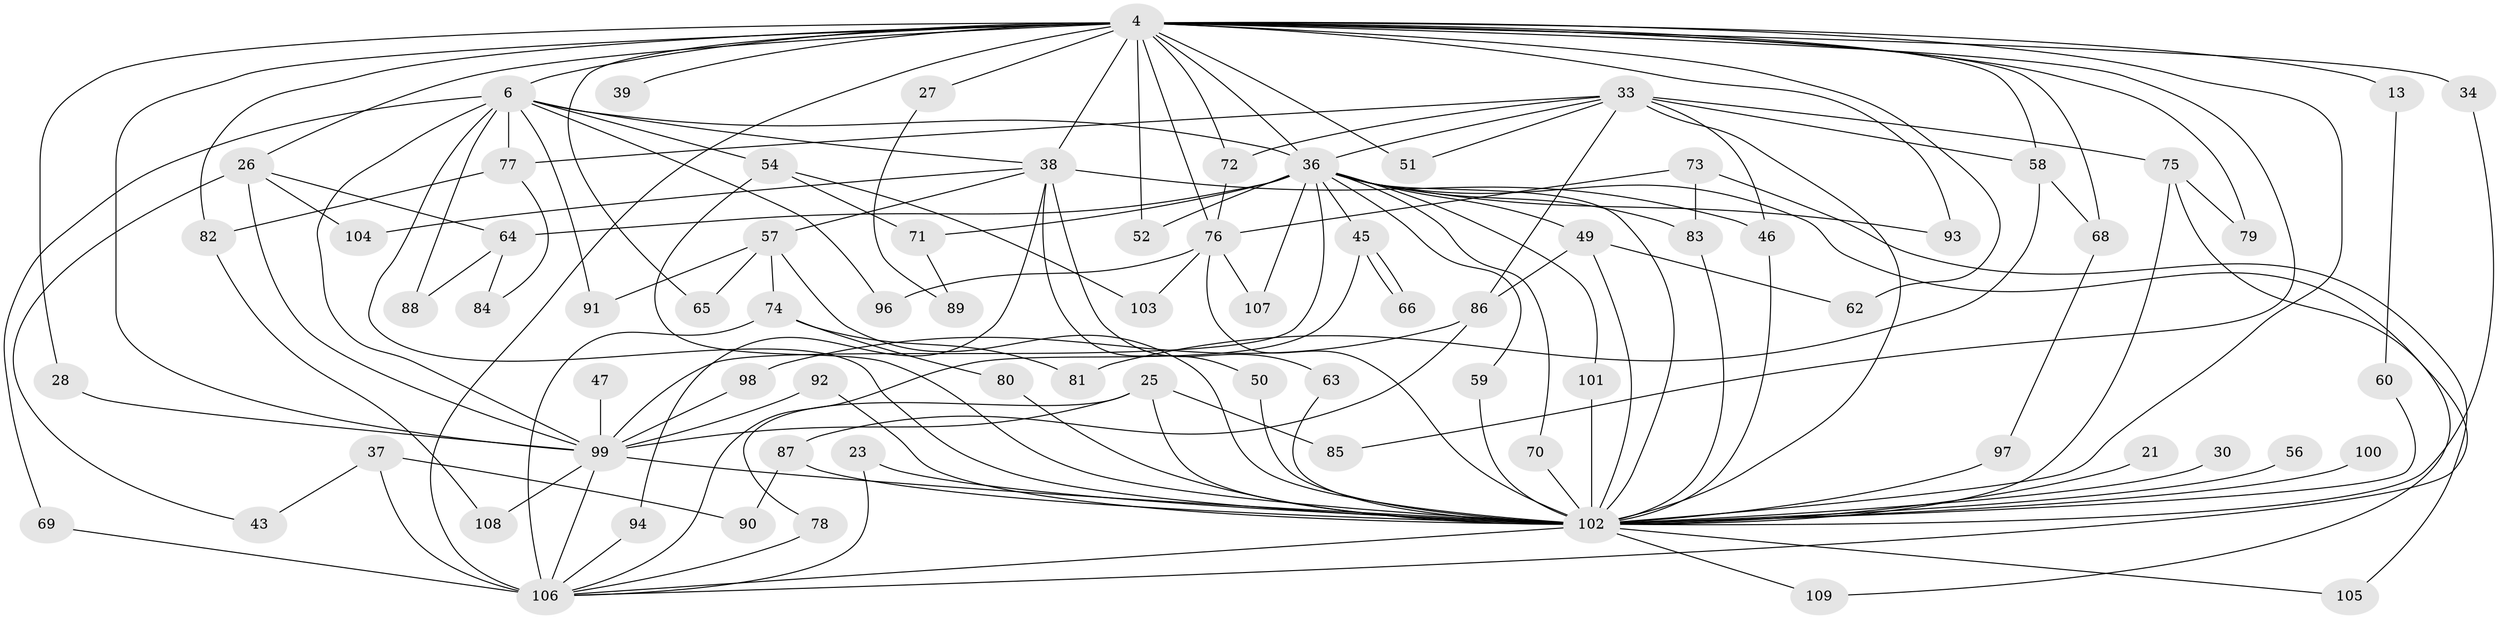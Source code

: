 // original degree distribution, {12: 0.009174311926605505, 17: 0.01834862385321101, 20: 0.009174311926605505, 32: 0.009174311926605505, 26: 0.009174311926605505, 16: 0.009174311926605505, 25: 0.009174311926605505, 15: 0.009174311926605505, 14: 0.009174311926605505, 3: 0.1743119266055046, 8: 0.027522935779816515, 4: 0.11009174311926606, 6: 0.03669724770642202, 5: 0.03669724770642202, 7: 0.009174311926605505, 2: 0.5137614678899083}
// Generated by graph-tools (version 1.1) at 2025/47/03/04/25 21:47:28]
// undirected, 76 vertices, 147 edges
graph export_dot {
graph [start="1"]
  node [color=gray90,style=filled];
  4 [super="+3"];
  6 [super="+1"];
  13;
  21;
  23;
  25;
  26;
  27;
  28;
  30;
  33 [super="+16"];
  34;
  36 [super="+11+7"];
  37;
  38 [super="+31"];
  39;
  43;
  45;
  46;
  47;
  49;
  50;
  51;
  52;
  54 [super="+22"];
  56;
  57;
  58 [super="+55"];
  59;
  60;
  62;
  63;
  64;
  65;
  66;
  68 [super="+61"];
  69;
  70;
  71;
  72 [super="+48"];
  73;
  74;
  75 [super="+35"];
  76 [super="+17"];
  77 [super="+41"];
  78;
  79;
  80;
  81;
  82;
  83 [super="+24"];
  84;
  85;
  86;
  87;
  88;
  89;
  90;
  91;
  92;
  93 [super="+32"];
  94;
  96;
  97;
  98;
  99 [super="+19+10"];
  100;
  101;
  102 [super="+20+95+8"];
  103;
  104;
  105;
  106 [super="+14+67+42"];
  107;
  108;
  109;
  4 -- 6 [weight=4];
  4 -- 13 [weight=2];
  4 -- 26;
  4 -- 34;
  4 -- 38 [weight=2];
  4 -- 39 [weight=2];
  4 -- 51;
  4 -- 52;
  4 -- 62;
  4 -- 65;
  4 -- 72;
  4 -- 79;
  4 -- 85;
  4 -- 99 [weight=5];
  4 -- 106 [weight=6];
  4 -- 93;
  4 -- 68 [weight=2];
  4 -- 82;
  4 -- 27;
  4 -- 28;
  4 -- 76;
  4 -- 58 [weight=2];
  4 -- 102 [weight=5];
  4 -- 36 [weight=5];
  6 -- 77 [weight=2];
  6 -- 88;
  6 -- 91;
  6 -- 96;
  6 -- 69;
  6 -- 38;
  6 -- 102 [weight=5];
  6 -- 99 [weight=4];
  6 -- 36 [weight=4];
  6 -- 54;
  13 -- 60;
  21 -- 102 [weight=2];
  23 -- 106;
  23 -- 102;
  25 -- 78;
  25 -- 85;
  25 -- 102;
  25 -- 99;
  26 -- 43;
  26 -- 64;
  26 -- 104;
  26 -- 99;
  27 -- 89;
  28 -- 99;
  30 -- 102;
  33 -- 51;
  33 -- 58 [weight=3];
  33 -- 77;
  33 -- 75;
  33 -- 46;
  33 -- 86;
  33 -- 102;
  33 -- 36 [weight=2];
  33 -- 72;
  34 -- 102;
  36 -- 71;
  36 -- 102 [weight=5];
  36 -- 64;
  36 -- 70;
  36 -- 83 [weight=2];
  36 -- 93 [weight=2];
  36 -- 99 [weight=4];
  36 -- 101;
  36 -- 107;
  36 -- 109;
  36 -- 45;
  36 -- 49;
  36 -- 52;
  36 -- 59;
  37 -- 43;
  37 -- 90;
  37 -- 106 [weight=2];
  38 -- 50;
  38 -- 63;
  38 -- 94;
  38 -- 104;
  38 -- 57;
  38 -- 46;
  45 -- 66;
  45 -- 66;
  45 -- 106;
  46 -- 102;
  47 -- 99 [weight=2];
  49 -- 62;
  49 -- 86;
  49 -- 102;
  50 -- 102;
  54 -- 71;
  54 -- 102;
  54 -- 103;
  56 -- 102;
  57 -- 65;
  57 -- 74;
  57 -- 91;
  57 -- 102;
  58 -- 81;
  58 -- 68;
  59 -- 102;
  60 -- 102;
  63 -- 102;
  64 -- 84;
  64 -- 88;
  68 -- 97;
  69 -- 106;
  70 -- 102;
  71 -- 89;
  72 -- 76;
  73 -- 105;
  73 -- 83;
  73 -- 76;
  74 -- 80;
  74 -- 81;
  74 -- 106;
  75 -- 79;
  75 -- 106;
  75 -- 102;
  76 -- 96;
  76 -- 103;
  76 -- 107;
  76 -- 102 [weight=2];
  77 -- 82;
  77 -- 84;
  78 -- 106;
  80 -- 102;
  82 -- 108;
  83 -- 102;
  86 -- 87;
  86 -- 98;
  87 -- 90;
  87 -- 102;
  92 -- 102;
  92 -- 99;
  94 -- 106;
  97 -- 102;
  98 -- 99;
  99 -- 102 [weight=5];
  99 -- 106 [weight=2];
  99 -- 108;
  100 -- 102;
  101 -- 102;
  102 -- 109;
  102 -- 105;
  102 -- 106 [weight=2];
}
